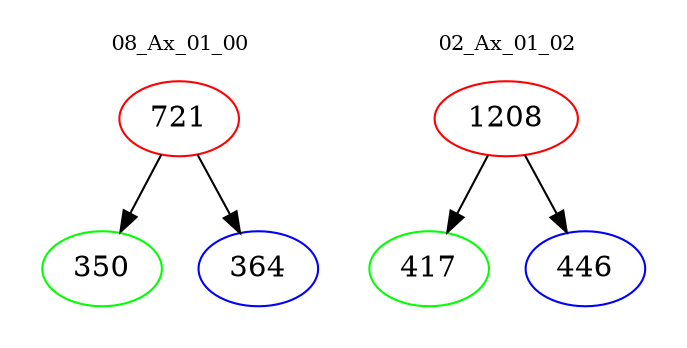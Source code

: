 digraph{
subgraph cluster_0 {
color = white
label = "08_Ax_01_00";
fontsize=10;
T0_721 [label="721", color="red"]
T0_721 -> T0_350 [color="black"]
T0_350 [label="350", color="green"]
T0_721 -> T0_364 [color="black"]
T0_364 [label="364", color="blue"]
}
subgraph cluster_1 {
color = white
label = "02_Ax_01_02";
fontsize=10;
T1_1208 [label="1208", color="red"]
T1_1208 -> T1_417 [color="black"]
T1_417 [label="417", color="green"]
T1_1208 -> T1_446 [color="black"]
T1_446 [label="446", color="blue"]
}
}
